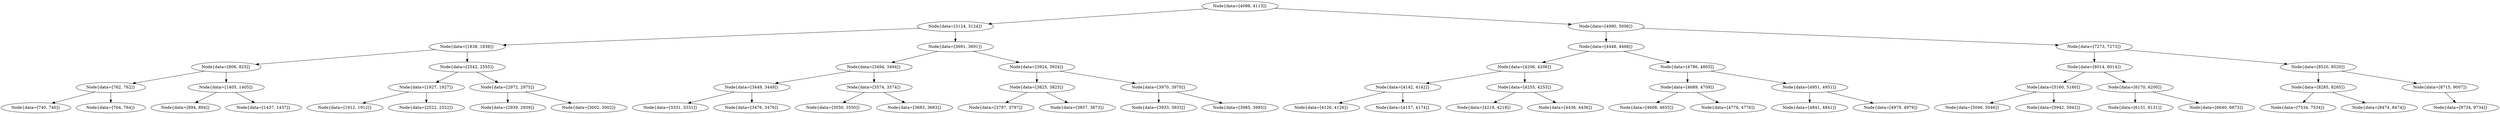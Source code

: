 digraph G{
498717267 [label="Node{data=[4098, 4113]}"]
498717267 -> 1868532012
1868532012 [label="Node{data=[3124, 3124]}"]
1868532012 -> 28502081
28502081 [label="Node{data=[1838, 1838]}"]
28502081 -> 980801953
980801953 [label="Node{data=[806, 825]}"]
980801953 -> 1770893302
1770893302 [label="Node{data=[762, 762]}"]
1770893302 -> 2047368450
2047368450 [label="Node{data=[740, 740]}"]
1770893302 -> 1827558114
1827558114 [label="Node{data=[764, 764]}"]
980801953 -> 2017601039
2017601039 [label="Node{data=[1405, 1405]}"]
2017601039 -> 2092225774
2092225774 [label="Node{data=[894, 894]}"]
2017601039 -> 1156343351
1156343351 [label="Node{data=[1437, 1437]}"]
28502081 -> 1510692106
1510692106 [label="Node{data=[2542, 2555]}"]
1510692106 -> 865100314
865100314 [label="Node{data=[1927, 1927]}"]
865100314 -> 1775883042
1775883042 [label="Node{data=[1912, 1912]}"]
865100314 -> 1310973424
1310973424 [label="Node{data=[2522, 2522]}"]
1510692106 -> 1308652091
1308652091 [label="Node{data=[2972, 2975]}"]
1308652091 -> 2117097811
2117097811 [label="Node{data=[2939, 2939]}"]
1308652091 -> 1507317108
1507317108 [label="Node{data=[3002, 3002]}"]
1868532012 -> 155934691
155934691 [label="Node{data=[3691, 3691]}"]
155934691 -> 1142388059
1142388059 [label="Node{data=[3494, 3494]}"]
1142388059 -> 940656203
940656203 [label="Node{data=[3449, 3449]}"]
940656203 -> 1594513480
1594513480 [label="Node{data=[3331, 3331]}"]
940656203 -> 208515085
208515085 [label="Node{data=[3476, 3476]}"]
1142388059 -> 1932501366
1932501366 [label="Node{data=[3574, 3574]}"]
1932501366 -> 1094615622
1094615622 [label="Node{data=[3550, 3550]}"]
1932501366 -> 1283148337
1283148337 [label="Node{data=[3683, 3683]}"]
155934691 -> 771192427
771192427 [label="Node{data=[3924, 3924]}"]
771192427 -> 593315506
593315506 [label="Node{data=[3825, 3825]}"]
593315506 -> 373607469
373607469 [label="Node{data=[3797, 3797]}"]
593315506 -> 16266774
16266774 [label="Node{data=[3857, 3873]}"]
771192427 -> 371874892
371874892 [label="Node{data=[3970, 3970]}"]
371874892 -> 1594618093
1594618093 [label="Node{data=[3933, 3933]}"]
371874892 -> 1872652933
1872652933 [label="Node{data=[3985, 3985]}"]
498717267 -> 773302758
773302758 [label="Node{data=[4990, 5006]}"]
773302758 -> 1780172884
1780172884 [label="Node{data=[4448, 4468]}"]
1780172884 -> 1779913058
1779913058 [label="Node{data=[4206, 4206]}"]
1779913058 -> 1984021735
1984021735 [label="Node{data=[4142, 4142]}"]
1984021735 -> 1695157072
1695157072 [label="Node{data=[4126, 4126]}"]
1984021735 -> 1440986701
1440986701 [label="Node{data=[4157, 4174]}"]
1779913058 -> 86995410
86995410 [label="Node{data=[4255, 4255]}"]
86995410 -> 2100427628
2100427628 [label="Node{data=[4218, 4218]}"]
86995410 -> 1213480721
1213480721 [label="Node{data=[4436, 4436]}"]
1780172884 -> 13478280
13478280 [label="Node{data=[4786, 4805]}"]
13478280 -> 2123557282
2123557282 [label="Node{data=[4689, 4709]}"]
2123557282 -> 202016647
202016647 [label="Node{data=[4608, 4655]}"]
2123557282 -> 1708101024
1708101024 [label="Node{data=[4776, 4776]}"]
13478280 -> 136575352
136575352 [label="Node{data=[4951, 4951]}"]
136575352 -> 1637207591
1637207591 [label="Node{data=[4841, 4841]}"]
136575352 -> 964385581
964385581 [label="Node{data=[4979, 4979]}"]
773302758 -> 541094703
541094703 [label="Node{data=[7273, 7273]}"]
541094703 -> 926922342
926922342 [label="Node{data=[6014, 6014]}"]
926922342 -> 2023006800
2023006800 [label="Node{data=[5160, 5160]}"]
2023006800 -> 466959452
466959452 [label="Node{data=[5046, 5046]}"]
2023006800 -> 951057666
951057666 [label="Node{data=[5942, 5942]}"]
926922342 -> 1927934199
1927934199 [label="Node{data=[6170, 6200]}"]
1927934199 -> 800213720
800213720 [label="Node{data=[6131, 6131]}"]
1927934199 -> 498574510
498574510 [label="Node{data=[6640, 6673]}"]
541094703 -> 1521946103
1521946103 [label="Node{data=[8520, 8520]}"]
1521946103 -> 1734615070
1734615070 [label="Node{data=[8285, 8285]}"]
1734615070 -> 1513968288
1513968288 [label="Node{data=[7534, 7534]}"]
1734615070 -> 2047811485
2047811485 [label="Node{data=[8474, 8474]}"]
1521946103 -> 406154654
406154654 [label="Node{data=[8715, 9007]}"]
406154654 -> 1587010134
1587010134 [label="Node{data=[9734, 9734]}"]
}